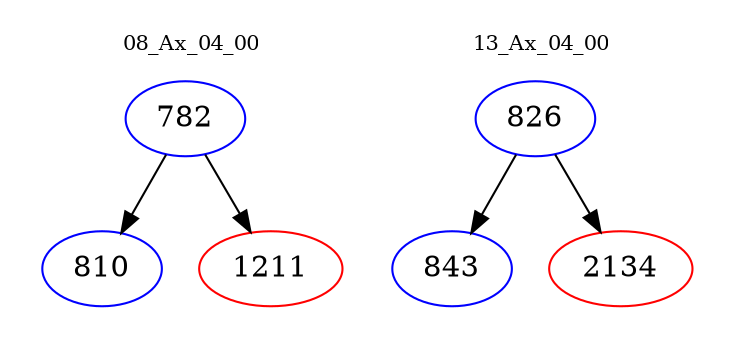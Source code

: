 digraph{
subgraph cluster_0 {
color = white
label = "08_Ax_04_00";
fontsize=10;
T0_782 [label="782", color="blue"]
T0_782 -> T0_810 [color="black"]
T0_810 [label="810", color="blue"]
T0_782 -> T0_1211 [color="black"]
T0_1211 [label="1211", color="red"]
}
subgraph cluster_1 {
color = white
label = "13_Ax_04_00";
fontsize=10;
T1_826 [label="826", color="blue"]
T1_826 -> T1_843 [color="black"]
T1_843 [label="843", color="blue"]
T1_826 -> T1_2134 [color="black"]
T1_2134 [label="2134", color="red"]
}
}
